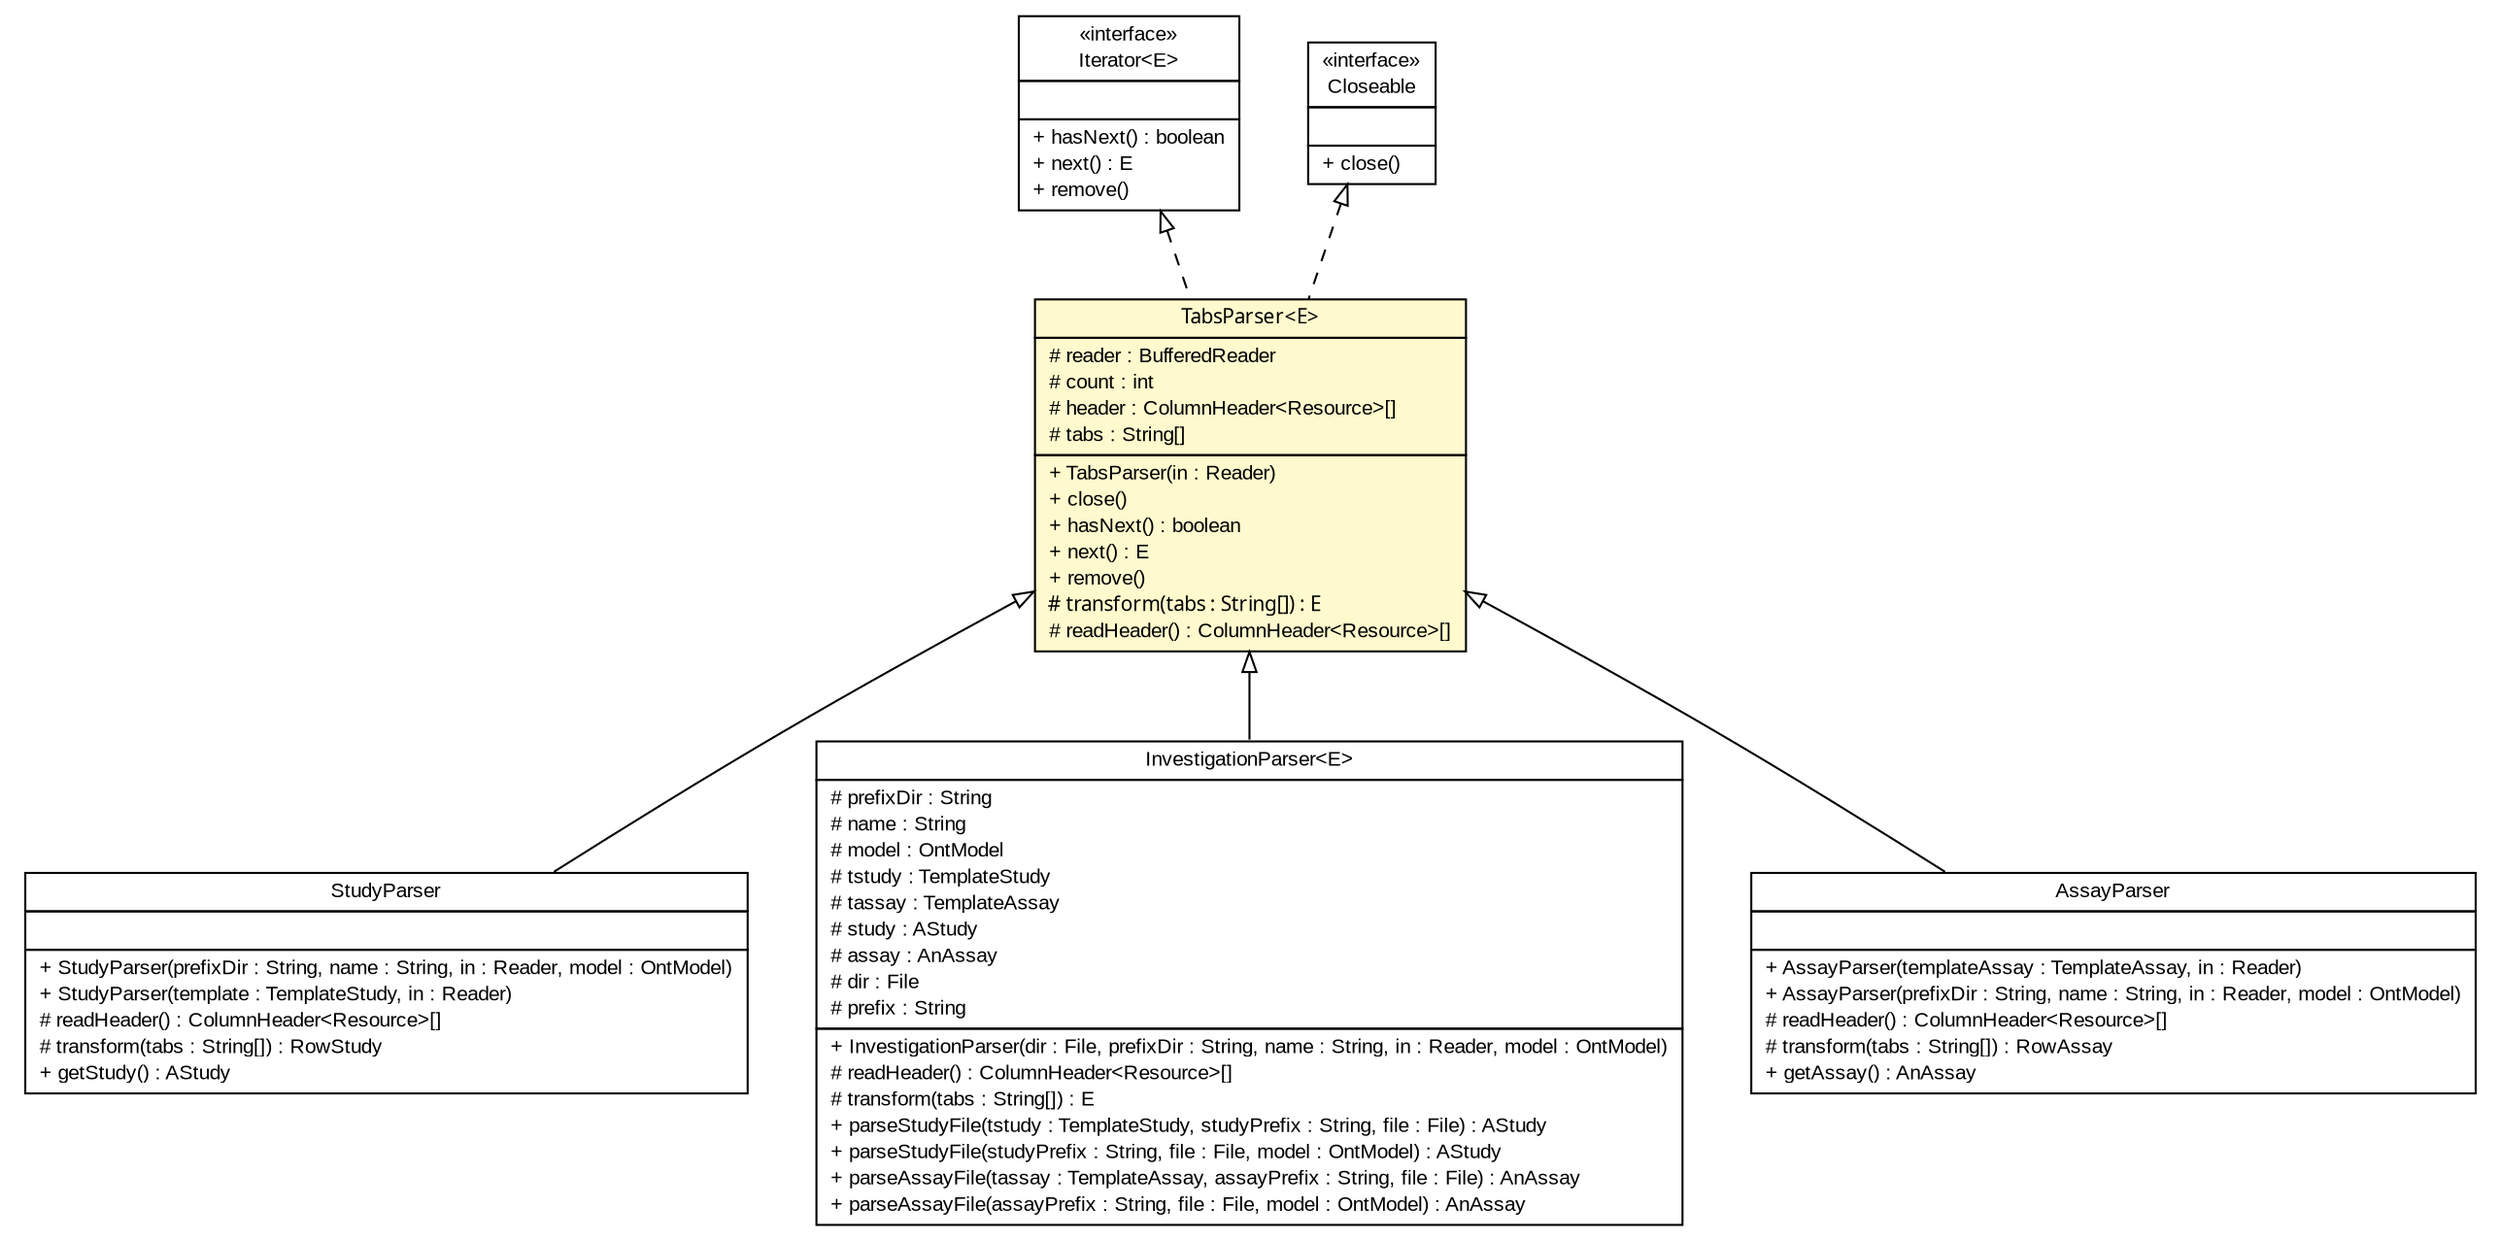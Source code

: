 #!/usr/local/bin/dot
#
# Class diagram 
# Generated by UmlGraph version 4.6 (http://www.spinellis.gr/sw/umlgraph)
#

digraph G {
	edge [fontname="arial",fontsize=10,labelfontname="arial",labelfontsize=10];
	node [fontname="arial",fontsize=10,shape=plaintext];
	// net.toxbank.isa.parser.TabsParser<E>
	c782 [label=<<table border="0" cellborder="1" cellspacing="0" cellpadding="2" port="p" bgcolor="lemonChiffon" href="./TabsParser.html">
		<tr><td><table border="0" cellspacing="0" cellpadding="1">
			<tr><td><font face="ariali"> TabsParser&lt;E&gt; </font></td></tr>
		</table></td></tr>
		<tr><td><table border="0" cellspacing="0" cellpadding="1">
			<tr><td align="left"> # reader : BufferedReader </td></tr>
			<tr><td align="left"> # count : int </td></tr>
			<tr><td align="left"> # header : ColumnHeader&lt;Resource&gt;[] </td></tr>
			<tr><td align="left"> # tabs : String[] </td></tr>
		</table></td></tr>
		<tr><td><table border="0" cellspacing="0" cellpadding="1">
			<tr><td align="left"> + TabsParser(in : Reader) </td></tr>
			<tr><td align="left"> + close() </td></tr>
			<tr><td align="left"> + hasNext() : boolean </td></tr>
			<tr><td align="left"> + next() : E </td></tr>
			<tr><td align="left"> + remove() </td></tr>
			<tr><td align="left"><font face="ariali" point-size="10.0"> # transform(tabs : String[]) : E </font></td></tr>
			<tr><td align="left"> # readHeader() : ColumnHeader&lt;Resource&gt;[] </td></tr>
		</table></td></tr>
		</table>>, fontname="arial", fontcolor="black", fontsize=10.0];
	// net.toxbank.isa.parser.StudyParser
	c783 [label=<<table border="0" cellborder="1" cellspacing="0" cellpadding="2" port="p" href="./StudyParser.html">
		<tr><td><table border="0" cellspacing="0" cellpadding="1">
			<tr><td> StudyParser </td></tr>
		</table></td></tr>
		<tr><td><table border="0" cellspacing="0" cellpadding="1">
			<tr><td align="left">  </td></tr>
		</table></td></tr>
		<tr><td><table border="0" cellspacing="0" cellpadding="1">
			<tr><td align="left"> + StudyParser(prefixDir : String, name : String, in : Reader, model : OntModel) </td></tr>
			<tr><td align="left"> + StudyParser(template : TemplateStudy, in : Reader) </td></tr>
			<tr><td align="left"> # readHeader() : ColumnHeader&lt;Resource&gt;[] </td></tr>
			<tr><td align="left"> # transform(tabs : String[]) : RowStudy </td></tr>
			<tr><td align="left"> + getStudy() : AStudy </td></tr>
		</table></td></tr>
		</table>>, fontname="arial", fontcolor="black", fontsize=10.0];
	// net.toxbank.isa.parser.InvestigationParser<E>
	c784 [label=<<table border="0" cellborder="1" cellspacing="0" cellpadding="2" port="p" href="./InvestigationParser.html">
		<tr><td><table border="0" cellspacing="0" cellpadding="1">
			<tr><td> InvestigationParser&lt;E&gt; </td></tr>
		</table></td></tr>
		<tr><td><table border="0" cellspacing="0" cellpadding="1">
			<tr><td align="left"> # prefixDir : String </td></tr>
			<tr><td align="left"> # name : String </td></tr>
			<tr><td align="left"> # model : OntModel </td></tr>
			<tr><td align="left"> # tstudy : TemplateStudy </td></tr>
			<tr><td align="left"> # tassay : TemplateAssay </td></tr>
			<tr><td align="left"> # study : AStudy </td></tr>
			<tr><td align="left"> # assay : AnAssay </td></tr>
			<tr><td align="left"> # dir : File </td></tr>
			<tr><td align="left"> # prefix : String </td></tr>
		</table></td></tr>
		<tr><td><table border="0" cellspacing="0" cellpadding="1">
			<tr><td align="left"> + InvestigationParser(dir : File, prefixDir : String, name : String, in : Reader, model : OntModel) </td></tr>
			<tr><td align="left"> # readHeader() : ColumnHeader&lt;Resource&gt;[] </td></tr>
			<tr><td align="left"> # transform(tabs : String[]) : E </td></tr>
			<tr><td align="left"> + parseStudyFile(tstudy : TemplateStudy, studyPrefix : String, file : File) : AStudy </td></tr>
			<tr><td align="left"> + parseStudyFile(studyPrefix : String, file : File, model : OntModel) : AStudy </td></tr>
			<tr><td align="left"> + parseAssayFile(tassay : TemplateAssay, assayPrefix : String, file : File) : AnAssay </td></tr>
			<tr><td align="left"> + parseAssayFile(assayPrefix : String, file : File, model : OntModel) : AnAssay </td></tr>
		</table></td></tr>
		</table>>, fontname="arial", fontcolor="black", fontsize=10.0];
	// net.toxbank.isa.parser.AssayParser
	c785 [label=<<table border="0" cellborder="1" cellspacing="0" cellpadding="2" port="p" href="./AssayParser.html">
		<tr><td><table border="0" cellspacing="0" cellpadding="1">
			<tr><td> AssayParser </td></tr>
		</table></td></tr>
		<tr><td><table border="0" cellspacing="0" cellpadding="1">
			<tr><td align="left">  </td></tr>
		</table></td></tr>
		<tr><td><table border="0" cellspacing="0" cellpadding="1">
			<tr><td align="left"> + AssayParser(templateAssay : TemplateAssay, in : Reader) </td></tr>
			<tr><td align="left"> + AssayParser(prefixDir : String, name : String, in : Reader, model : OntModel) </td></tr>
			<tr><td align="left"> # readHeader() : ColumnHeader&lt;Resource&gt;[] </td></tr>
			<tr><td align="left"> # transform(tabs : String[]) : RowAssay </td></tr>
			<tr><td align="left"> + getAssay() : AnAssay </td></tr>
		</table></td></tr>
		</table>>, fontname="arial", fontcolor="black", fontsize=10.0];
	//net.toxbank.isa.parser.TabsParser<E> implements java.util.Iterator<E>
	c786:p -> c782:p [dir=back,arrowtail=empty,style=dashed];
	//net.toxbank.isa.parser.TabsParser<E> implements java.io.Closeable
	c787:p -> c782:p [dir=back,arrowtail=empty,style=dashed];
	//net.toxbank.isa.parser.StudyParser extends net.toxbank.isa.parser.TabsParser<net.toxbank.isa.RowStudy>
	c782:p -> c783:p [dir=back,arrowtail=empty];
	//net.toxbank.isa.parser.InvestigationParser<E> extends net.toxbank.isa.parser.TabsParser<E>
	c782:p -> c784:p [dir=back,arrowtail=empty];
	//net.toxbank.isa.parser.AssayParser extends net.toxbank.isa.parser.TabsParser<net.toxbank.isa.RowAssay>
	c782:p -> c785:p [dir=back,arrowtail=empty];
	// java.io.Closeable
	c787 [label=<<table border="0" cellborder="1" cellspacing="0" cellpadding="2" port="p" href="http://java.sun.com/javase/6/docs/api/java/io/Closeable.html">
		<tr><td><table border="0" cellspacing="0" cellpadding="1">
			<tr><td> &laquo;interface&raquo; </td></tr>
			<tr><td> Closeable </td></tr>
		</table></td></tr>
		<tr><td><table border="0" cellspacing="0" cellpadding="1">
			<tr><td align="left">  </td></tr>
		</table></td></tr>
		<tr><td><table border="0" cellspacing="0" cellpadding="1">
			<tr><td align="left"> + close() </td></tr>
		</table></td></tr>
		</table>>, fontname="arial", fontcolor="black", fontsize=10.0];
	// java.util.Iterator<E>
	c786 [label=<<table border="0" cellborder="1" cellspacing="0" cellpadding="2" port="p" href="http://java.sun.com/javase/6/docs/api/java/util/Iterator.html">
		<tr><td><table border="0" cellspacing="0" cellpadding="1">
			<tr><td> &laquo;interface&raquo; </td></tr>
			<tr><td> Iterator&lt;E&gt; </td></tr>
		</table></td></tr>
		<tr><td><table border="0" cellspacing="0" cellpadding="1">
			<tr><td align="left">  </td></tr>
		</table></td></tr>
		<tr><td><table border="0" cellspacing="0" cellpadding="1">
			<tr><td align="left"> + hasNext() : boolean </td></tr>
			<tr><td align="left"> + next() : E </td></tr>
			<tr><td align="left"> + remove() </td></tr>
		</table></td></tr>
		</table>>, fontname="arial", fontcolor="black", fontsize=10.0];
}

